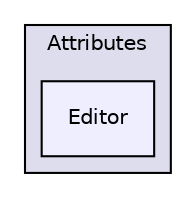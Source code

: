 digraph "Modules/Attributes/Editor" {
  compound=true
  node [ fontsize="10", fontname="Helvetica"];
  edge [ labelfontsize="10", labelfontname="Helvetica"];
  subgraph clusterdir_f75184297aea957b2945c9d4c7f6b2d4 {
    graph [ bgcolor="#ddddee", pencolor="black", label="Attributes" fontname="Helvetica", fontsize="10", URL="dir_f75184297aea957b2945c9d4c7f6b2d4.html"]
  dir_27a1c160b0254a190f974a059a78537f [shape=box, label="Editor", style="filled", fillcolor="#eeeeff", pencolor="black", URL="dir_27a1c160b0254a190f974a059a78537f.html"];
  }
}
